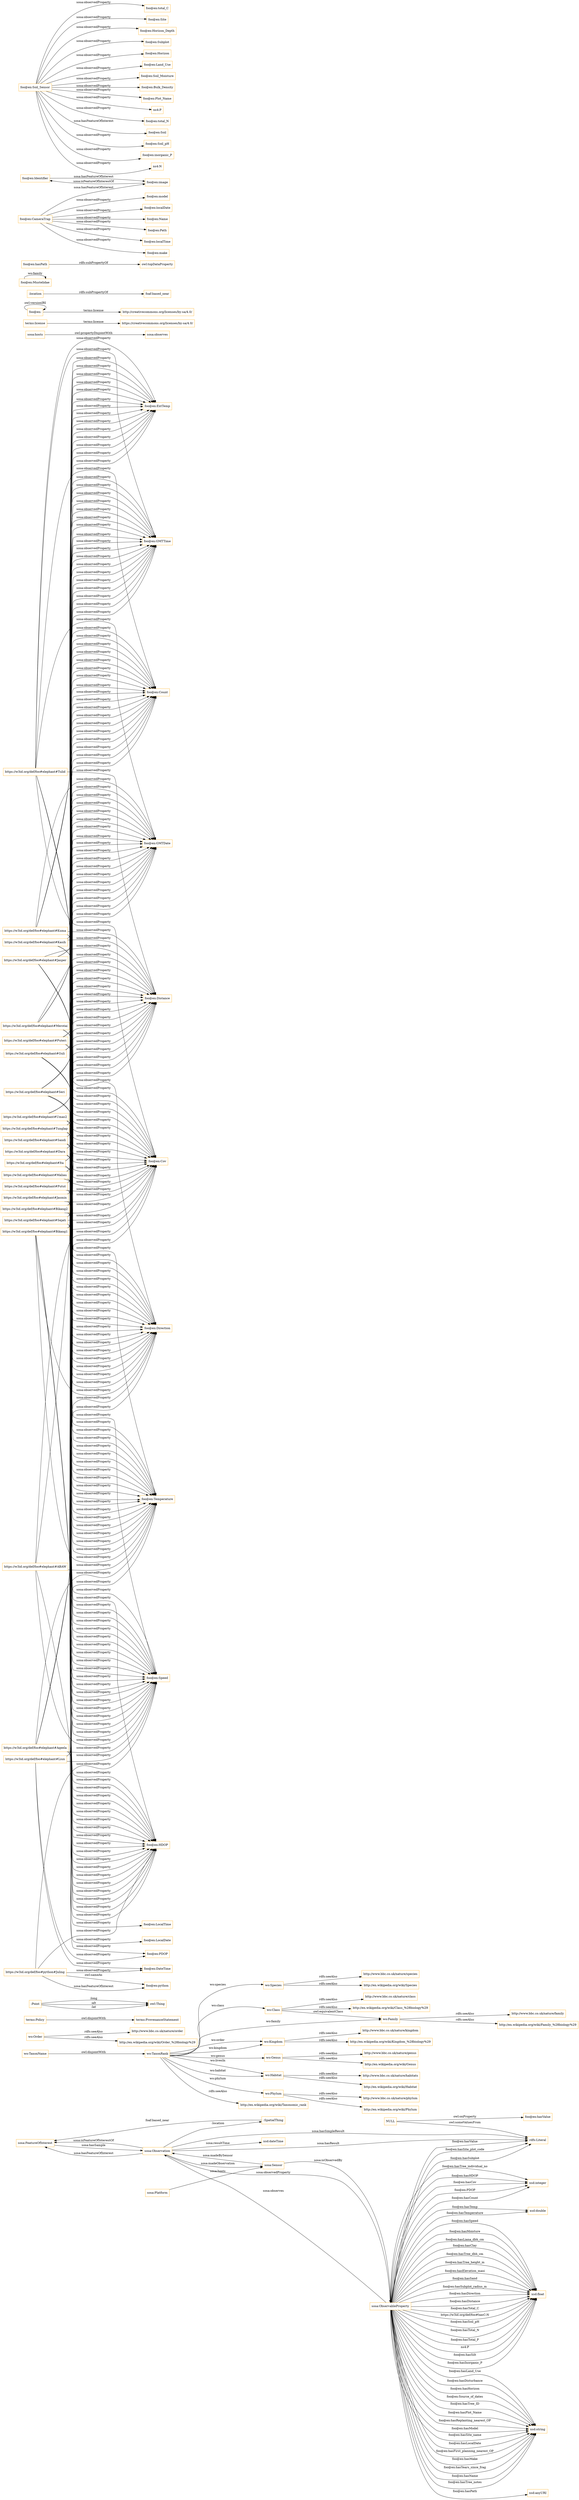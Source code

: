 digraph ar2dtool_diagram { 
rankdir=LR;
size="1501"
node [shape = rectangle, color="orange"]; "sosa:FeatureOfInterest" "wo:Species" "wo:Class" "wo:Kingdom" "wo:Family" "wo:TaxonRank" "wo:Order" "wo:Genus" "terms:Policy" "sosa:Platform" "wo:TaxonName" ":SpatialThing" "sosa:Observation" "terms:ProvenanceStatement" "sosa:ObservableProperty" "sosa:Sensor" "wo:Habitat" "wo:Phylum" ":Point" ; /*classes style*/
	"wo:Genus" -> "http://www.bbc.co.uk/nature/genus" [ label = "rdfs:seeAlso" ];
	"wo:Genus" -> "http://en.wikipedia.org/wiki/Genus" [ label = "rdfs:seeAlso" ];
	"https://w3id.org/def/foo#elephant#Umas2" -> "foo@en:Speed" [ label = "sosa:observedProperty" ];
	"https://w3id.org/def/foo#elephant#Umas2" -> "foo@en:GMTTime" [ label = "sosa:observedProperty" ];
	"https://w3id.org/def/foo#elephant#Umas2" -> "foo@en:Count" [ label = "sosa:observedProperty" ];
	"https://w3id.org/def/foo#elephant#Umas2" -> "foo@en:Direction" [ label = "sosa:observedProperty" ];
	"https://w3id.org/def/foo#elephant#Umas2" -> "foo@en:Cov" [ label = "sosa:observedProperty" ];
	"https://w3id.org/def/foo#elephant#Umas2" -> "foo@en:GMTDate" [ label = "sosa:observedProperty" ];
	"https://w3id.org/def/foo#elephant#Umas2" -> "foo@en:ExtTemp" [ label = "sosa:observedProperty" ];
	"https://w3id.org/def/foo#elephant#Umas2" -> "foo@en:Distance" [ label = "sosa:observedProperty" ];
	"https://w3id.org/def/foo#elephant#Umas2" -> "foo@en:Temperature" [ label = "sosa:observedProperty" ];
	"https://w3id.org/def/foo#elephant#Umas2" -> "foo@en:HDOP" [ label = "sosa:observedProperty" ];
	"sosa:hosts" -> "sosa:observes" [ label = "owl:propertyDisjointWith" ];
	"https://w3id.org/def/foo#elephant#Putut" -> "foo@en:Direction" [ label = "sosa:observedProperty" ];
	"https://w3id.org/def/foo#elephant#Putut" -> "foo@en:GMTTime" [ label = "sosa:observedProperty" ];
	"https://w3id.org/def/foo#elephant#Putut" -> "foo@en:Speed" [ label = "sosa:observedProperty" ];
	"https://w3id.org/def/foo#elephant#Putut" -> "foo@en:HDOP" [ label = "sosa:observedProperty" ];
	"https://w3id.org/def/foo#elephant#Putut" -> "foo@en:Cov" [ label = "sosa:observedProperty" ];
	"https://w3id.org/def/foo#elephant#Putut" -> "foo@en:Distance" [ label = "sosa:observedProperty" ];
	"https://w3id.org/def/foo#elephant#Putut" -> "foo@en:GMTDate" [ label = "sosa:observedProperty" ];
	"https://w3id.org/def/foo#elephant#Putut" -> "foo@en:Count" [ label = "sosa:observedProperty" ];
	"https://w3id.org/def/foo#elephant#Putut" -> "foo@en:Temperature" [ label = "sosa:observedProperty" ];
	"terms:license" -> "https://creativecommons.org/licenses/by-sa/4.0/" [ label = "terms:license" ];
	"https://w3id.org/def/foo#elephant#Kuma" -> "foo@en:GMTTime" [ label = "sosa:observedProperty" ];
	"https://w3id.org/def/foo#elephant#Kuma" -> "foo@en:ExtTemp" [ label = "sosa:observedProperty" ];
	"https://w3id.org/def/foo#elephant#Kuma" -> "foo@en:GMTDate" [ label = "sosa:observedProperty" ];
	"https://w3id.org/def/foo#elephant#Kuma" -> "foo@en:Count" [ label = "sosa:observedProperty" ];
	"https://w3id.org/def/foo#elephant#Kuma" -> "foo@en:Cov" [ label = "sosa:observedProperty" ];
	"https://w3id.org/def/foo#elephant#Kuma" -> "foo@en:Direction" [ label = "sosa:observedProperty" ];
	"https://w3id.org/def/foo#elephant#Kuma" -> "foo@en:Distance" [ label = "sosa:observedProperty" ];
	"https://w3id.org/def/foo#elephant#Kuma" -> "foo@en:Speed" [ label = "sosa:observedProperty" ];
	"https://w3id.org/def/foo#elephant#Kuma" -> "foo@en:Temperature" [ label = "sosa:observedProperty" ];
	"https://w3id.org/def/foo#elephant#Kuma" -> "foo@en:HDOP" [ label = "sosa:observedProperty" ];
	"https://w3id.org/def/foo#elephant#Seri" -> "foo@en:GMTDate" [ label = "sosa:observedProperty" ];
	"https://w3id.org/def/foo#elephant#Seri" -> "foo@en:Distance" [ label = "sosa:observedProperty" ];
	"https://w3id.org/def/foo#elephant#Seri" -> "foo@en:HDOP" [ label = "sosa:observedProperty" ];
	"https://w3id.org/def/foo#elephant#Seri" -> "foo@en:Temperature" [ label = "sosa:observedProperty" ];
	"https://w3id.org/def/foo#elephant#Seri" -> "foo@en:GMTTime" [ label = "sosa:observedProperty" ];
	"https://w3id.org/def/foo#elephant#Seri" -> "foo@en:ExtTemp" [ label = "sosa:observedProperty" ];
	"https://w3id.org/def/foo#elephant#Seri" -> "foo@en:Cov" [ label = "sosa:observedProperty" ];
	"https://w3id.org/def/foo#elephant#Seri" -> "foo@en:Count" [ label = "sosa:observedProperty" ];
	"https://w3id.org/def/foo#elephant#Seri" -> "foo@en:Direction" [ label = "sosa:observedProperty" ];
	"https://w3id.org/def/foo#elephant#Seri" -> "foo@en:Speed" [ label = "sosa:observedProperty" ];
	"wo:Species" -> "http://www.bbc.co.uk/nature/species" [ label = "rdfs:seeAlso" ];
	"wo:Species" -> "http://en.wikipedia.org/wiki/Species" [ label = "rdfs:seeAlso" ];
	"foo@en:" -> "http://creativecommons.org/licenses/by-sa/4.0/" [ label = "terms:license" ];
	"foo@en:" -> "foo@en:" [ label = "owl:versionIRI" ];
	"wo:TaxonName" -> "wo:TaxonRank" [ label = "owl:disjointWith" ];
	"terms:Policy" -> "terms:ProvenanceStatement" [ label = "owl:disjointWith" ];
	"wo:TaxonRank" -> "http://en.wikipedia.org/wiki/Taxonomic_rank" [ label = "rdfs:seeAlso" ];
	":location" -> "foaf:based_near" [ label = "rdfs:subPropertyOf" ];
	"https://w3id.org/def/foo#elephant#Dara" -> "foo@en:Distance" [ label = "sosa:observedProperty" ];
	"https://w3id.org/def/foo#elephant#Dara" -> "foo@en:Cov" [ label = "sosa:observedProperty" ];
	"https://w3id.org/def/foo#elephant#Dara" -> "foo@en:Direction" [ label = "sosa:observedProperty" ];
	"https://w3id.org/def/foo#elephant#Dara" -> "foo@en:HDOP" [ label = "sosa:observedProperty" ];
	"https://w3id.org/def/foo#elephant#Dara" -> "foo@en:GMTDate" [ label = "sosa:observedProperty" ];
	"https://w3id.org/def/foo#elephant#Dara" -> "foo@en:Speed" [ label = "sosa:observedProperty" ];
	"https://w3id.org/def/foo#elephant#Dara" -> "foo@en:ExtTemp" [ label = "sosa:observedProperty" ];
	"https://w3id.org/def/foo#elephant#Dara" -> "foo@en:GMTTime" [ label = "sosa:observedProperty" ];
	"https://w3id.org/def/foo#elephant#Dara" -> "foo@en:Count" [ label = "sosa:observedProperty" ];
	"https://w3id.org/def/foo#elephant#Dara" -> "foo@en:Temperature" [ label = "sosa:observedProperty" ];
	"https://w3id.org/def/foo#elephant#Tunglap" -> "foo@en:Distance" [ label = "sosa:observedProperty" ];
	"https://w3id.org/def/foo#elephant#Tunglap" -> "foo@en:Cov" [ label = "sosa:observedProperty" ];
	"https://w3id.org/def/foo#elephant#Tunglap" -> "foo@en:GMTTime" [ label = "sosa:observedProperty" ];
	"https://w3id.org/def/foo#elephant#Tunglap" -> "foo@en:ExtTemp" [ label = "sosa:observedProperty" ];
	"https://w3id.org/def/foo#elephant#Tunglap" -> "foo@en:GMTDate" [ label = "sosa:observedProperty" ];
	"https://w3id.org/def/foo#elephant#Tunglap" -> "foo@en:Speed" [ label = "sosa:observedProperty" ];
	"https://w3id.org/def/foo#elephant#Tunglap" -> "foo@en:Count" [ label = "sosa:observedProperty" ];
	"https://w3id.org/def/foo#elephant#Tunglap" -> "foo@en:HDOP" [ label = "sosa:observedProperty" ];
	"https://w3id.org/def/foo#elephant#Tunglap" -> "foo@en:Direction" [ label = "sosa:observedProperty" ];
	"https://w3id.org/def/foo#elephant#Tunglap" -> "foo@en:Temperature" [ label = "sosa:observedProperty" ];
	"https://w3id.org/def/foo#elephant#Puteri" -> "foo@en:Temperature" [ label = "sosa:observedProperty" ];
	"https://w3id.org/def/foo#elephant#Puteri" -> "foo@en:Direction" [ label = "sosa:observedProperty" ];
	"https://w3id.org/def/foo#elephant#Puteri" -> "foo@en:Speed" [ label = "sosa:observedProperty" ];
	"https://w3id.org/def/foo#elephant#Puteri" -> "foo@en:ExtTemp" [ label = "sosa:observedProperty" ];
	"https://w3id.org/def/foo#elephant#Puteri" -> "foo@en:HDOP" [ label = "sosa:observedProperty" ];
	"https://w3id.org/def/foo#elephant#Puteri" -> "foo@en:Cov" [ label = "sosa:observedProperty" ];
	"https://w3id.org/def/foo#elephant#Puteri" -> "foo@en:Count" [ label = "sosa:observedProperty" ];
	"https://w3id.org/def/foo#elephant#Puteri" -> "foo@en:GMTDate" [ label = "sosa:observedProperty" ];
	"https://w3id.org/def/foo#elephant#Puteri" -> "foo@en:GMTTime" [ label = "sosa:observedProperty" ];
	"https://w3id.org/def/foo#elephant#Puteri" -> "foo@en:Distance" [ label = "sosa:observedProperty" ];
	"https://w3id.org/def/foo#elephant#ABAW" -> "foo@en:Temperature" [ label = "sosa:observedProperty" ];
	"https://w3id.org/def/foo#elephant#ABAW" -> "foo@en:Speed" [ label = "sosa:observedProperty" ];
	"https://w3id.org/def/foo#elephant#ABAW" -> "foo@en:HDOP" [ label = "sosa:observedProperty" ];
	"https://w3id.org/def/foo#elephant#ABAW" -> "foo@en:ExtTemp" [ label = "sosa:observedProperty" ];
	"https://w3id.org/def/foo#elephant#ABAW" -> "foo@en:Cov" [ label = "sosa:observedProperty" ];
	"https://w3id.org/def/foo#elephant#Ita" -> "foo@en:Count" [ label = "sosa:observedProperty" ];
	"https://w3id.org/def/foo#elephant#Ita" -> "foo@en:Speed" [ label = "sosa:observedProperty" ];
	"https://w3id.org/def/foo#elephant#Ita" -> "foo@en:Distance" [ label = "sosa:observedProperty" ];
	"https://w3id.org/def/foo#elephant#Ita" -> "foo@en:ExtTemp" [ label = "sosa:observedProperty" ];
	"https://w3id.org/def/foo#elephant#Ita" -> "foo@en:Direction" [ label = "sosa:observedProperty" ];
	"https://w3id.org/def/foo#elephant#Ita" -> "foo@en:GMTTime" [ label = "sosa:observedProperty" ];
	"https://w3id.org/def/foo#elephant#Ita" -> "foo@en:GMTDate" [ label = "sosa:observedProperty" ];
	"https://w3id.org/def/foo#elephant#Ita" -> "foo@en:HDOP" [ label = "sosa:observedProperty" ];
	"https://w3id.org/def/foo#elephant#Ita" -> "foo@en:Temperature" [ label = "sosa:observedProperty" ];
	"https://w3id.org/def/foo#elephant#Ita" -> "foo@en:Cov" [ label = "sosa:observedProperty" ];
	"https://w3id.org/def/foo#elephant#Liun" -> "foo@en:Temperature" [ label = "sosa:observedProperty" ];
	"https://w3id.org/def/foo#elephant#Liun" -> "foo@en:Speed" [ label = "sosa:observedProperty" ];
	"https://w3id.org/def/foo#elephant#Liun" -> "foo@en:PDOP" [ label = "sosa:observedProperty" ];
	"https://w3id.org/def/foo#elephant#Liun" -> "foo@en:Direction" [ label = "sosa:observedProperty" ];
	"https://w3id.org/def/foo#elephant#Liun" -> "foo@en:DateTime" [ label = "sosa:observedProperty" ];
	"wo:Phylum" -> "http://www.bbc.co.uk/nature/phylum" [ label = "rdfs:seeAlso" ];
	"wo:Phylum" -> "http://en.wikipedia.org/wiki/Phylum" [ label = "rdfs:seeAlso" ];
	"NULL" -> "rdfs:Literal" [ label = "owl:someValuesFrom" ];
	"NULL" -> "foo@en:hasValue" [ label = "owl:onProperty" ];
	"foo@en:Mustelidae" -> "foo@en:Mustelidae" [ label = "wo:family" ];
	"foo@en:hasPath" -> "owl:topDataProperty" [ label = "rdfs:subPropertyOf" ];
	"https://w3id.org/def/foo#elephant#Maliau" -> "foo@en:GMTTime" [ label = "sosa:observedProperty" ];
	"https://w3id.org/def/foo#elephant#Maliau" -> "foo@en:Direction" [ label = "sosa:observedProperty" ];
	"https://w3id.org/def/foo#elephant#Maliau" -> "foo@en:HDOP" [ label = "sosa:observedProperty" ];
	"https://w3id.org/def/foo#elephant#Maliau" -> "foo@en:Count" [ label = "sosa:observedProperty" ];
	"https://w3id.org/def/foo#elephant#Maliau" -> "foo@en:Cov" [ label = "sosa:observedProperty" ];
	"https://w3id.org/def/foo#elephant#Maliau" -> "foo@en:GMTDate" [ label = "sosa:observedProperty" ];
	"https://w3id.org/def/foo#elephant#Maliau" -> "foo@en:Temperature" [ label = "sosa:observedProperty" ];
	"https://w3id.org/def/foo#elephant#Maliau" -> "foo@en:Distance" [ label = "sosa:observedProperty" ];
	"https://w3id.org/def/foo#elephant#Maliau" -> "foo@en:Speed" [ label = "sosa:observedProperty" ];
	"https://w3id.org/def/foo#elephant#Maliau" -> "foo@en:ExtTemp" [ label = "sosa:observedProperty" ];
	"https://w3id.org/def/foo#elephant#Guli" -> "foo@en:Distance" [ label = "sosa:observedProperty" ];
	"https://w3id.org/def/foo#elephant#Guli" -> "foo@en:Count" [ label = "sosa:observedProperty" ];
	"https://w3id.org/def/foo#elephant#Guli" -> "foo@en:ExtTemp" [ label = "sosa:observedProperty" ];
	"https://w3id.org/def/foo#elephant#Guli" -> "foo@en:GMTDate" [ label = "sosa:observedProperty" ];
	"https://w3id.org/def/foo#elephant#Guli" -> "foo@en:Temperature" [ label = "sosa:observedProperty" ];
	"https://w3id.org/def/foo#elephant#Guli" -> "foo@en:Direction" [ label = "sosa:observedProperty" ];
	"https://w3id.org/def/foo#elephant#Guli" -> "foo@en:Speed" [ label = "sosa:observedProperty" ];
	"https://w3id.org/def/foo#elephant#Guli" -> "foo@en:HDOP" [ label = "sosa:observedProperty" ];
	"https://w3id.org/def/foo#elephant#Guli" -> "foo@en:Cov" [ label = "sosa:observedProperty" ];
	"https://w3id.org/def/foo#elephant#Guli" -> "foo@en:GMTTime" [ label = "sosa:observedProperty" ];
	"wo:Habitat" -> "http://www.bbc.co.uk/nature/habitats" [ label = "rdfs:seeAlso" ];
	"wo:Habitat" -> "http://en.wikipedia.org/wiki/Habitat" [ label = "rdfs:seeAlso" ];
	"foo@en:Identifier" -> "foo@en:image" [ label = "sosa:hasFeatureOfInterest" ];
	"https://w3id.org/def/foo#elephant#Tulid" -> "foo@en:Speed" [ label = "sosa:observedProperty" ];
	"https://w3id.org/def/foo#elephant#Tulid" -> "foo@en:ExtTemp" [ label = "sosa:observedProperty" ];
	"https://w3id.org/def/foo#elephant#Tulid" -> "foo@en:Cov" [ label = "sosa:observedProperty" ];
	"https://w3id.org/def/foo#elephant#Tulid" -> "foo@en:Direction" [ label = "sosa:observedProperty" ];
	"https://w3id.org/def/foo#elephant#Tulid" -> "foo@en:Distance" [ label = "sosa:observedProperty" ];
	"https://w3id.org/def/foo#elephant#Tulid" -> "foo@en:Count" [ label = "sosa:observedProperty" ];
	"https://w3id.org/def/foo#elephant#Tulid" -> "foo@en:GMTTime" [ label = "sosa:observedProperty" ];
	"https://w3id.org/def/foo#elephant#Tulid" -> "foo@en:GMTDate" [ label = "sosa:observedProperty" ];
	"https://w3id.org/def/foo#elephant#Tulid" -> "foo@en:Temperature" [ label = "sosa:observedProperty" ];
	"foo@en:Soil_Sensor" -> "foo@en:total_C" [ label = "sosa:observedProperty" ];
	"foo@en:Soil_Sensor" -> "foo@en:Site" [ label = "sosa:observedProperty" ];
	"foo@en:Soil_Sensor" -> "foo@en:Horizon_Depth" [ label = "sosa:observedProperty" ];
	"foo@en:Soil_Sensor" -> "foo@en:Subplot" [ label = "sosa:observedProperty" ];
	"foo@en:Soil_Sensor" -> "foo@en:Horizon" [ label = "sosa:observedProperty" ];
	"foo@en:Soil_Sensor" -> "foo@en:Land_Use" [ label = "sosa:observedProperty" ];
	"foo@en:Soil_Sensor" -> "foo@en:Soil_Moisture" [ label = "sosa:observedProperty" ];
	"foo@en:Soil_Sensor" -> "foo@en:Bulk_Density" [ label = "sosa:observedProperty" ];
	"foo@en:Soil_Sensor" -> "foo@en:Plot_Name" [ label = "sosa:observedProperty" ];
	"foo@en:Soil_Sensor" -> "ns4:P" [ label = "sosa:observedProperty" ];
	"foo@en:Soil_Sensor" -> "foo@en:total_N" [ label = "sosa:observedProperty" ];
	"foo@en:Soil_Sensor" -> "foo@en:Soil" [ label = "sosa:hasFeatureOfInterest" ];
	"foo@en:Soil_Sensor" -> "foo@en:Soil_pH" [ label = "sosa:observedProperty" ];
	"foo@en:Soil_Sensor" -> "foo@en:inorganic_P" [ label = "sosa:observedProperty" ];
	"foo@en:Soil_Sensor" -> "ns4:N" [ label = "sosa:observedProperty" ];
	"foo@en:CameraTrap" -> "foo@en:model" [ label = "sosa:observedProperty" ];
	"foo@en:CameraTrap" -> "foo@en:localDate" [ label = "sosa:observedProperty" ];
	"foo@en:CameraTrap" -> "foo@en:Name" [ label = "sosa:observedProperty" ];
	"foo@en:CameraTrap" -> "foo@en:Path" [ label = "sosa:observedProperty" ];
	"foo@en:CameraTrap" -> "foo@en:localTime" [ label = "sosa:observedProperty" ];
	"foo@en:CameraTrap" -> "foo@en:make" [ label = "sosa:observedProperty" ];
	"foo@en:CameraTrap" -> "foo@en:image" [ label = "sosa:hasFeatureOfInterest" ];
	"https://w3id.org/def/foo#elephant#Kasih" -> "foo@en:GMTTime" [ label = "sosa:observedProperty" ];
	"https://w3id.org/def/foo#elephant#Kasih" -> "foo@en:Temperature" [ label = "sosa:observedProperty" ];
	"https://w3id.org/def/foo#elephant#Kasih" -> "foo@en:Distance" [ label = "sosa:observedProperty" ];
	"https://w3id.org/def/foo#elephant#Kasih" -> "foo@en:GMTDate" [ label = "sosa:observedProperty" ];
	"https://w3id.org/def/foo#elephant#Kasih" -> "foo@en:HDOP" [ label = "sosa:observedProperty" ];
	"https://w3id.org/def/foo#elephant#Kasih" -> "foo@en:Cov" [ label = "sosa:observedProperty" ];
	"https://w3id.org/def/foo#elephant#Kasih" -> "foo@en:Count" [ label = "sosa:observedProperty" ];
	"https://w3id.org/def/foo#elephant#Kasih" -> "foo@en:Direction" [ label = "sosa:observedProperty" ];
	"https://w3id.org/def/foo#elephant#Kasih" -> "foo@en:ExtTemp" [ label = "sosa:observedProperty" ];
	"https://w3id.org/def/foo#elephant#Kasih" -> "foo@en:Speed" [ label = "sosa:observedProperty" ];
	"wo:Order" -> "http://www.bbc.co.uk/nature/order" [ label = "rdfs:seeAlso" ];
	"wo:Order" -> "http://en.wikipedia.org/wiki/Order_%28biology%29" [ label = "rdfs:seeAlso" ];
	"wo:Class" -> "http://www.bbc.co.uk/nature/class" [ label = "rdfs:seeAlso" ];
	"wo:Class" -> "wo:Family" [ label = "owl:equivalentClass" ];
	"wo:Class" -> "http://en.wikipedia.org/wiki/Class_%28biology%29" [ label = "rdfs:seeAlso" ];
	"https://w3id.org/def/foo#elephant#Bikang2" -> "foo@en:GMTTime" [ label = "sosa:observedProperty" ];
	"https://w3id.org/def/foo#elephant#Bikang2" -> "foo@en:Direction" [ label = "sosa:observedProperty" ];
	"https://w3id.org/def/foo#elephant#Bikang2" -> "foo@en:GMTDate" [ label = "sosa:observedProperty" ];
	"https://w3id.org/def/foo#elephant#Bikang2" -> "foo@en:Count" [ label = "sosa:observedProperty" ];
	"https://w3id.org/def/foo#elephant#Bikang2" -> "foo@en:Speed" [ label = "sosa:observedProperty" ];
	"https://w3id.org/def/foo#elephant#Bikang2" -> "foo@en:Distance" [ label = "sosa:observedProperty" ];
	"https://w3id.org/def/foo#elephant#Bikang2" -> "foo@en:HDOP" [ label = "sosa:observedProperty" ];
	"https://w3id.org/def/foo#elephant#Bikang2" -> "foo@en:Cov" [ label = "sosa:observedProperty" ];
	"https://w3id.org/def/foo#elephant#Bikang2" -> "foo@en:Temperature" [ label = "sosa:observedProperty" ];
	"https://w3id.org/def/foo#python#Juling" -> "foo@en:Speed" [ label = "sosa:observedProperty" ];
	"https://w3id.org/def/foo#python#Juling" -> "foo@en:HDOP" [ label = "sosa:observedProperty" ];
	"https://w3id.org/def/foo#python#Juling" -> "foo@en:DateTime" [ label = "sosa:observedProperty" ];
	"https://w3id.org/def/foo#python#Juling" -> "foo@en:python" [ label = "sosa:hasFeatureOfInterest" ];
	"https://w3id.org/def/foo#python#Juling" -> "foo@en:python" [ label = "owl:sameAs" ];
	"wo:Family" -> "http://www.bbc.co.uk/nature/family" [ label = "rdfs:seeAlso" ];
	"wo:Family" -> "http://en.wikipedia.org/wiki/Family_%28biology%29" [ label = "rdfs:seeAlso" ];
	"https://w3id.org/def/foo#elephant#Aqeela" -> "foo@en:PDOP" [ label = "sosa:observedProperty" ];
	"https://w3id.org/def/foo#elephant#Aqeela" -> "foo@en:Speed" [ label = "sosa:observedProperty" ];
	"https://w3id.org/def/foo#elephant#Aqeela" -> "foo@en:HDOP" [ label = "sosa:observedProperty" ];
	"https://w3id.org/def/foo#elephant#Aqeela" -> "foo@en:LocalTime" [ label = "sosa:observedProperty" ];
	"https://w3id.org/def/foo#elephant#Aqeela" -> "foo@en:Distance" [ label = "sosa:observedProperty" ];
	"https://w3id.org/def/foo#elephant#Aqeela" -> "foo@en:Cov" [ label = "sosa:observedProperty" ];
	"https://w3id.org/def/foo#elephant#Aqeela" -> "foo@en:Direction" [ label = "sosa:observedProperty" ];
	"https://w3id.org/def/foo#elephant#Aqeela" -> "foo@en:LocalDate" [ label = "sosa:observedProperty" ];
	"https://w3id.org/def/foo#elephant#Aqeela" -> "foo@en:Temperature" [ label = "sosa:observedProperty" ];
	"https://w3id.org/def/foo#elephant#Sandi" -> "foo@en:GMTTime" [ label = "sosa:observedProperty" ];
	"https://w3id.org/def/foo#elephant#Sandi" -> "foo@en:HDOP" [ label = "sosa:observedProperty" ];
	"https://w3id.org/def/foo#elephant#Sandi" -> "foo@en:Speed" [ label = "sosa:observedProperty" ];
	"https://w3id.org/def/foo#elephant#Sandi" -> "foo@en:Temperature" [ label = "sosa:observedProperty" ];
	"https://w3id.org/def/foo#elephant#Sandi" -> "foo@en:Count" [ label = "sosa:observedProperty" ];
	"https://w3id.org/def/foo#elephant#Sandi" -> "foo@en:GMTDate" [ label = "sosa:observedProperty" ];
	"https://w3id.org/def/foo#elephant#Sandi" -> "foo@en:Distance" [ label = "sosa:observedProperty" ];
	"https://w3id.org/def/foo#elephant#Sandi" -> "foo@en:Direction" [ label = "sosa:observedProperty" ];
	"https://w3id.org/def/foo#elephant#Sandi" -> "foo@en:ExtTemp" [ label = "sosa:observedProperty" ];
	"https://w3id.org/def/foo#elephant#Sandi" -> "foo@en:Cov" [ label = "sosa:observedProperty" ];
	"https://w3id.org/def/foo#elephant#Merotai" -> "foo@en:Speed" [ label = "sosa:observedProperty" ];
	"https://w3id.org/def/foo#elephant#Merotai" -> "foo@en:Direction" [ label = "sosa:observedProperty" ];
	"https://w3id.org/def/foo#elephant#Merotai" -> "foo@en:Count" [ label = "sosa:observedProperty" ];
	"https://w3id.org/def/foo#elephant#Merotai" -> "foo@en:GMTDate" [ label = "sosa:observedProperty" ];
	"https://w3id.org/def/foo#elephant#Merotai" -> "foo@en:GMTTime" [ label = "sosa:observedProperty" ];
	"https://w3id.org/def/foo#elephant#Merotai" -> "foo@en:HDOP" [ label = "sosa:observedProperty" ];
	"https://w3id.org/def/foo#elephant#Merotai" -> "foo@en:Cov" [ label = "sosa:observedProperty" ];
	"https://w3id.org/def/foo#elephant#Merotai" -> "foo@en:ExtTemp" [ label = "sosa:observedProperty" ];
	"https://w3id.org/def/foo#elephant#Merotai" -> "foo@en:Temperature" [ label = "sosa:observedProperty" ];
	"https://w3id.org/def/foo#elephant#Merotai" -> "foo@en:Distance" [ label = "sosa:observedProperty" ];
	"foo@en:image" -> "foo@en:Identifier" [ label = "sosa:isFeatureOfInterestOf" ];
	"https://w3id.org/def/foo#elephant#Sejati" -> "foo@en:Speed" [ label = "sosa:observedProperty" ];
	"https://w3id.org/def/foo#elephant#Sejati" -> "foo@en:GMTTime" [ label = "sosa:observedProperty" ];
	"https://w3id.org/def/foo#elephant#Sejati" -> "foo@en:Count" [ label = "sosa:observedProperty" ];
	"https://w3id.org/def/foo#elephant#Sejati" -> "foo@en:Direction" [ label = "sosa:observedProperty" ];
	"https://w3id.org/def/foo#elephant#Sejati" -> "foo@en:Distance" [ label = "sosa:observedProperty" ];
	"https://w3id.org/def/foo#elephant#Sejati" -> "foo@en:GMTDate" [ label = "sosa:observedProperty" ];
	"https://w3id.org/def/foo#elephant#Sejati" -> "foo@en:HDOP" [ label = "sosa:observedProperty" ];
	"https://w3id.org/def/foo#elephant#Sejati" -> "foo@en:Temperature" [ label = "sosa:observedProperty" ];
	"https://w3id.org/def/foo#elephant#Sejati" -> "foo@en:Cov" [ label = "sosa:observedProperty" ];
	"https://w3id.org/def/foo#elephant#Jasper" -> "foo@en:GMTTime" [ label = "sosa:observedProperty" ];
	"https://w3id.org/def/foo#elephant#Jasper" -> "foo@en:HDOP" [ label = "sosa:observedProperty" ];
	"https://w3id.org/def/foo#elephant#Jasper" -> "foo@en:Count" [ label = "sosa:observedProperty" ];
	"https://w3id.org/def/foo#elephant#Jasper" -> "foo@en:Speed" [ label = "sosa:observedProperty" ];
	"https://w3id.org/def/foo#elephant#Jasper" -> "foo@en:Distance" [ label = "sosa:observedProperty" ];
	"https://w3id.org/def/foo#elephant#Jasper" -> "foo@en:GMTDate" [ label = "sosa:observedProperty" ];
	"https://w3id.org/def/foo#elephant#Jasper" -> "foo@en:Temperature" [ label = "sosa:observedProperty" ];
	"https://w3id.org/def/foo#elephant#Jasper" -> "foo@en:ExtTemp" [ label = "sosa:observedProperty" ];
	"https://w3id.org/def/foo#elephant#Jasper" -> "foo@en:Direction" [ label = "sosa:observedProperty" ];
	"https://w3id.org/def/foo#elephant#Jasper" -> "foo@en:Cov" [ label = "sosa:observedProperty" ];
	"https://w3id.org/def/foo#elephant#Jasmin" -> "foo@en:Distance" [ label = "sosa:observedProperty" ];
	"https://w3id.org/def/foo#elephant#Jasmin" -> "foo@en:Cov" [ label = "sosa:observedProperty" ];
	"https://w3id.org/def/foo#elephant#Jasmin" -> "foo@en:GMTTime" [ label = "sosa:observedProperty" ];
	"https://w3id.org/def/foo#elephant#Jasmin" -> "foo@en:Temperature" [ label = "sosa:observedProperty" ];
	"https://w3id.org/def/foo#elephant#Jasmin" -> "foo@en:Speed" [ label = "sosa:observedProperty" ];
	"https://w3id.org/def/foo#elephant#Jasmin" -> "foo@en:Direction" [ label = "sosa:observedProperty" ];
	"https://w3id.org/def/foo#elephant#Jasmin" -> "foo@en:GMTDate" [ label = "sosa:observedProperty" ];
	"https://w3id.org/def/foo#elephant#Jasmin" -> "foo@en:HDOP" [ label = "sosa:observedProperty" ];
	"https://w3id.org/def/foo#elephant#Jasmin" -> "foo@en:Count" [ label = "sosa:observedProperty" ];
	"wo:Kingdom" -> "http://www.bbc.co.uk/nature/kingdom" [ label = "rdfs:seeAlso" ];
	"wo:Kingdom" -> "http://en.wikipedia.org/wiki/Kingdom_%28biology%29" [ label = "rdfs:seeAlso" ];
	"https://w3id.org/def/foo#elephant#Bikang1" -> "foo@en:Speed" [ label = "sosa:observedProperty" ];
	"https://w3id.org/def/foo#elephant#Bikang1" -> "foo@en:GMTTime" [ label = "sosa:observedProperty" ];
	"https://w3id.org/def/foo#elephant#Bikang1" -> "foo@en:Distance" [ label = "sosa:observedProperty" ];
	"https://w3id.org/def/foo#elephant#Bikang1" -> "foo@en:Direction" [ label = "sosa:observedProperty" ];
	"https://w3id.org/def/foo#elephant#Bikang1" -> "foo@en:GMTDate" [ label = "sosa:observedProperty" ];
	"https://w3id.org/def/foo#elephant#Bikang1" -> "foo@en:Cov" [ label = "sosa:observedProperty" ];
	"https://w3id.org/def/foo#elephant#Bikang1" -> "foo@en:Count" [ label = "sosa:observedProperty" ];
	"https://w3id.org/def/foo#elephant#Bikang1" -> "foo@en:Temperature" [ label = "sosa:observedProperty" ];
	"https://w3id.org/def/foo#elephant#Bikang1" -> "foo@en:HDOP" [ label = "sosa:observedProperty" ];
	"sosa:ObservableProperty" -> "xsd:float" [ label = "foo@en:hasTotal_C" ];
	"sosa:ObservableProperty" -> "xsd:string" [ label = "foo@en:hasTree_ID" ];
	"sosa:ObservableProperty" -> "xsd:float" [ label = "https://w3id.org/def/foo#hasC:N" ];
	"sosa:ObservableProperty" -> "xsd:anyURI" [ label = "foo@en:hasPath" ];
	"wo:TaxonRank" -> "wo:Habitat" [ label = "wo:livesIn" ];
	":Point" -> "owl:Thing" [ label = ":long" ];
	"sosa:ObservableProperty" -> "xsd:string" [ label = "foo@en:hasPlot_Name" ];
	"wo:TaxonRank" -> "wo:Genus" [ label = "wo:genus" ];
	"sosa:ObservableProperty" -> "xsd:string" [ label = "foo@en:hasReplanting_nearest_OP" ];
	"sosa:ObservableProperty" -> "xsd:integer" [ label = "foo@en:hasTree_individual_no" ];
	"wo:TaxonRank" -> "wo:Habitat" [ label = "wo:habitat" ];
	"sosa:ObservableProperty" -> "xsd:float" [ label = "foo@en:hasSoil_pH" ];
	"sosa:ObservableProperty" -> "xsd:string" [ label = "foo@en:hasModel" ];
	"sosa:ObservableProperty" -> "xsd:float" [ label = "foo@en:hasTotal_N" ];
	"sosa:ObservableProperty" -> "xsd:integer" [ label = "foo@en:hasHDOP" ];
	"sosa:ObservableProperty" -> "xsd:float" [ label = "foo@en:hasTotal_P" ];
	"sosa:ObservableProperty" -> "xsd:float" [ label = "ns4:P" ];
	"sosa:Observation" -> "sosa:FeatureOfInterest" [ label = "sosa:hasFeatureOfInterest" ];
	"wo:TaxonRank" -> "wo:Family" [ label = "wo:family" ];
	"sosa:Observation" -> "rdfs:Literal" [ label = "sosa:hasSimpleResult" ];
	"sosa:ObservableProperty" -> "xsd:string" [ label = "foo@en:hasSite_name" ];
	"wo:TaxonRank" -> "wo:Phylum" [ label = "wo:phylum" ];
	"wo:TaxonRank" -> "wo:Species" [ label = "wo:species" ];
	"sosa:Observation" -> "xsd:dateTime" [ label = "sosa:resultTime" ];
	"sosa:ObservableProperty" -> "xsd:string" [ label = "foo@en:hasLocalDate" ];
	"sosa:FeatureOfInterest" -> "sosa:Observation" [ label = "sosa:hasSample" ];
	":SpatialThing" -> "sosa:FeatureOfInterest" [ label = "foaf:based_near" ];
	"sosa:ObservableProperty" -> "xsd:string" [ label = "foo@en:hasFirst_planning_nearest_OP" ];
	"sosa:ObservableProperty" -> "xsd:float" [ label = "foo@en:hasSilt" ];
	"sosa:Observation" -> "sosa:Sensor" [ label = "sosa:madeObservation" ];
	"sosa:Platform" -> "sosa:Sensor" [ label = "sosa:hosts" ];
	"sosa:ObservableProperty" -> "rdfs:Literal" [ label = "foo@en:hasSite_plot_code" ];
	"sosa:ObservableProperty" -> "xsd:double" [ label = "foo@en:hasTemperature" ];
	"sosa:ObservableProperty" -> "xsd:double" [ label = "foo@en:hasTemp" ];
	"sosa:ObservableProperty" -> "xsd:integer" [ label = "foo@en:hasCov" ];
	"sosa:ObservableProperty" -> "xsd:float" [ label = "foo@en:hasInorganic_P" ];
	"wo:TaxonRank" -> "wo:Kingdom" [ label = "wo:kingdom" ];
	"sosa:ObservableProperty" -> "xsd:float" [ label = "foo@en:hasSpeed" ];
	"sosa:ObservableProperty" -> "xsd:float" [ label = "foo@en:hasMoisture" ];
	"sosa:ObservableProperty" -> "xsd:string" [ label = "foo@en:hasMake" ];
	"sosa:ObservableProperty" -> "xsd:float" [ label = "foo@en:hasLiana_dbh_cm" ];
	"sosa:ObservableProperty" -> "xsd:float" [ label = "foo@en:hasClay" ];
	"sosa:ObservableProperty" -> "xsd:integer" [ label = "foo@en:PDOP" ];
	"sosa:Observation" -> "rdfs:Literal" [ label = "sosa:hasResult" ];
	"sosa:ObservableProperty" -> "xsd:string" [ label = "foo@en:hasYears_since_frag" ];
	"sosa:ObservableProperty" -> "rdfs:Literal" [ label = "foo@en:hasSubplot" ];
	"sosa:Sensor" -> "sosa:ObservableProperty" [ label = "sosa:isObservedBy" ];
	"sosa:ObservableProperty" -> "xsd:float" [ label = "foo@en:hasTree_dbh_cm" ];
	"sosa:Observation" -> "sosa:ObservableProperty" [ label = "sosa:observedProperty" ];
	"sosa:ObservableProperty" -> "xsd:float" [ label = "foo@en:hasTree_height_m" ];
	"sosa:ObservableProperty" -> "xsd:float" [ label = "foo@en:hasElevation_masi" ];
	":Point" -> "owl:Thing" [ label = ":alt" ];
	"sosa:ObservableProperty" -> "sosa:Observation" [ label = "sosa:observes" ];
	"sosa:ObservableProperty" -> "rdfs:Literal" [ label = "foo@en:hasValue" ];
	"sosa:Sensor" -> "sosa:Observation" [ label = "sosa:madeBySensor" ];
	"sosa:ObservableProperty" -> "xsd:string" [ label = "foo@en:hasName" ];
	":Point" -> "owl:Thing" [ label = ":lat" ];
	"sosa:Observation" -> ":SpatialThing" [ label = ":location" ];
	"sosa:ObservableProperty" -> "xsd:string" [ label = "foo@en:hasTree_notes" ];
	"sosa:ObservableProperty" -> "xsd:string" [ label = "foo@en:hasLand_Use" ];
	"sosa:ObservableProperty" -> "xsd:float" [ label = "foo@en:hasSand" ];
	"sosa:ObservableProperty" -> "xsd:integer" [ label = "foo@en:hasCount" ];
	"sosa:ObservableProperty" -> "xsd:string" [ label = "foo@en:hasDisturbance" ];
	"wo:TaxonRank" -> "wo:Kingdom" [ label = "wo:order" ];
	"sosa:ObservableProperty" -> "xsd:float" [ label = "foo@en:hasSubplot_radius_m" ];
	"sosa:ObservableProperty" -> "xsd:float" [ label = "foo@en:hasDirection" ];
	"wo:TaxonRank" -> "wo:Class" [ label = "wo:class" ];
	"sosa:ObservableProperty" -> "xsd:float" [ label = "foo@en:hasDistance" ];
	"sosa:ObservableProperty" -> "xsd:string" [ label = "foo@en:hasHorizon" ];
	"sosa:ObservableProperty" -> "xsd:string" [ label = "foo@en:Source_of_dates" ];
	"sosa:Observation" -> "sosa:FeatureOfInterest" [ label = "sosa:isFeatureOfInterestOf" ];

}
